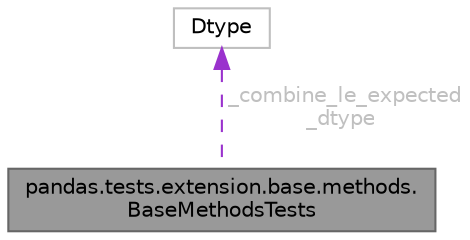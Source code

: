 digraph "pandas.tests.extension.base.methods.BaseMethodsTests"
{
 // LATEX_PDF_SIZE
  bgcolor="transparent";
  edge [fontname=Helvetica,fontsize=10,labelfontname=Helvetica,labelfontsize=10];
  node [fontname=Helvetica,fontsize=10,shape=box,height=0.2,width=0.4];
  Node1 [id="Node000001",label="pandas.tests.extension.base.methods.\lBaseMethodsTests",height=0.2,width=0.4,color="gray40", fillcolor="grey60", style="filled", fontcolor="black",tooltip=" "];
  Node2 -> Node1 [id="edge1_Node000001_Node000002",dir="back",color="darkorchid3",style="dashed",tooltip=" ",label=" _combine_le_expected\l_dtype",fontcolor="grey" ];
  Node2 [id="Node000002",label="Dtype",height=0.2,width=0.4,color="grey75", fillcolor="white", style="filled",tooltip=" "];
}

